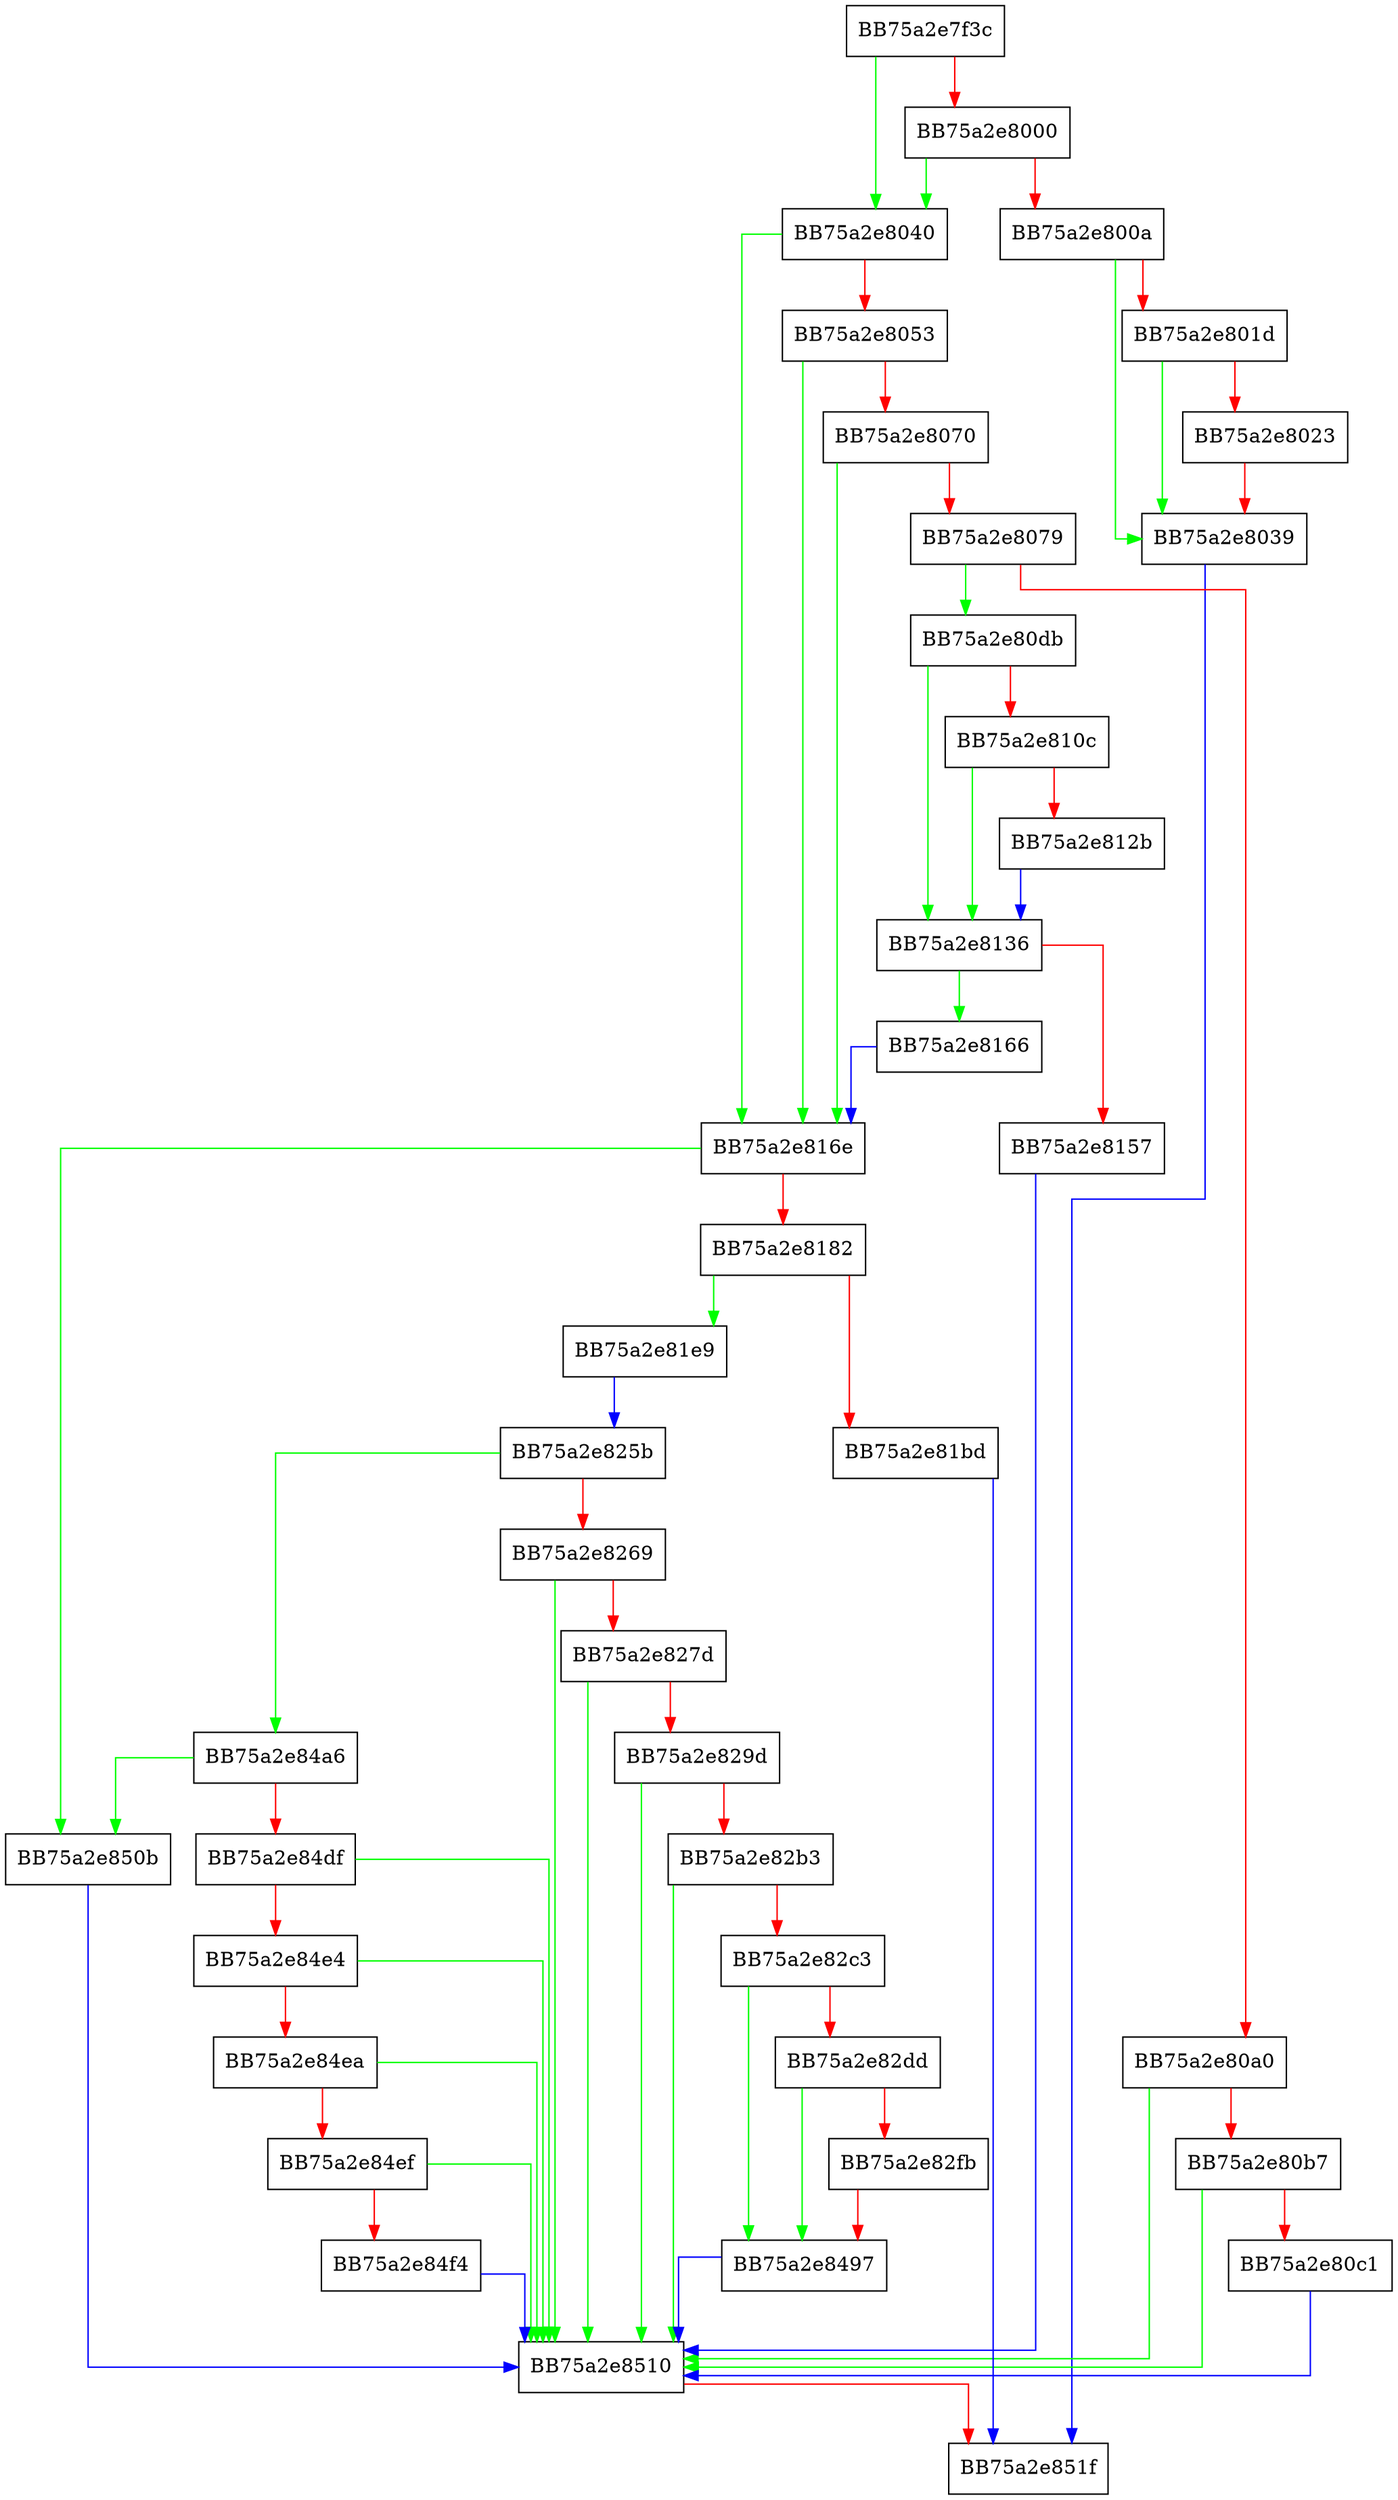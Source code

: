 digraph IsFriendlyFile {
  node [shape="box"];
  graph [splines=ortho];
  BB75a2e7f3c -> BB75a2e8040 [color="green"];
  BB75a2e7f3c -> BB75a2e8000 [color="red"];
  BB75a2e8000 -> BB75a2e8040 [color="green"];
  BB75a2e8000 -> BB75a2e800a [color="red"];
  BB75a2e800a -> BB75a2e8039 [color="green"];
  BB75a2e800a -> BB75a2e801d [color="red"];
  BB75a2e801d -> BB75a2e8039 [color="green"];
  BB75a2e801d -> BB75a2e8023 [color="red"];
  BB75a2e8023 -> BB75a2e8039 [color="red"];
  BB75a2e8039 -> BB75a2e851f [color="blue"];
  BB75a2e8040 -> BB75a2e816e [color="green"];
  BB75a2e8040 -> BB75a2e8053 [color="red"];
  BB75a2e8053 -> BB75a2e816e [color="green"];
  BB75a2e8053 -> BB75a2e8070 [color="red"];
  BB75a2e8070 -> BB75a2e816e [color="green"];
  BB75a2e8070 -> BB75a2e8079 [color="red"];
  BB75a2e8079 -> BB75a2e80db [color="green"];
  BB75a2e8079 -> BB75a2e80a0 [color="red"];
  BB75a2e80a0 -> BB75a2e8510 [color="green"];
  BB75a2e80a0 -> BB75a2e80b7 [color="red"];
  BB75a2e80b7 -> BB75a2e8510 [color="green"];
  BB75a2e80b7 -> BB75a2e80c1 [color="red"];
  BB75a2e80c1 -> BB75a2e8510 [color="blue"];
  BB75a2e80db -> BB75a2e8136 [color="green"];
  BB75a2e80db -> BB75a2e810c [color="red"];
  BB75a2e810c -> BB75a2e8136 [color="green"];
  BB75a2e810c -> BB75a2e812b [color="red"];
  BB75a2e812b -> BB75a2e8136 [color="blue"];
  BB75a2e8136 -> BB75a2e8166 [color="green"];
  BB75a2e8136 -> BB75a2e8157 [color="red"];
  BB75a2e8157 -> BB75a2e8510 [color="blue"];
  BB75a2e8166 -> BB75a2e816e [color="blue"];
  BB75a2e816e -> BB75a2e850b [color="green"];
  BB75a2e816e -> BB75a2e8182 [color="red"];
  BB75a2e8182 -> BB75a2e81e9 [color="green"];
  BB75a2e8182 -> BB75a2e81bd [color="red"];
  BB75a2e81bd -> BB75a2e851f [color="blue"];
  BB75a2e81e9 -> BB75a2e825b [color="blue"];
  BB75a2e825b -> BB75a2e84a6 [color="green"];
  BB75a2e825b -> BB75a2e8269 [color="red"];
  BB75a2e8269 -> BB75a2e8510 [color="green"];
  BB75a2e8269 -> BB75a2e827d [color="red"];
  BB75a2e827d -> BB75a2e8510 [color="green"];
  BB75a2e827d -> BB75a2e829d [color="red"];
  BB75a2e829d -> BB75a2e8510 [color="green"];
  BB75a2e829d -> BB75a2e82b3 [color="red"];
  BB75a2e82b3 -> BB75a2e8510 [color="green"];
  BB75a2e82b3 -> BB75a2e82c3 [color="red"];
  BB75a2e82c3 -> BB75a2e8497 [color="green"];
  BB75a2e82c3 -> BB75a2e82dd [color="red"];
  BB75a2e82dd -> BB75a2e8497 [color="green"];
  BB75a2e82dd -> BB75a2e82fb [color="red"];
  BB75a2e82fb -> BB75a2e8497 [color="red"];
  BB75a2e8497 -> BB75a2e8510 [color="blue"];
  BB75a2e84a6 -> BB75a2e850b [color="green"];
  BB75a2e84a6 -> BB75a2e84df [color="red"];
  BB75a2e84df -> BB75a2e8510 [color="green"];
  BB75a2e84df -> BB75a2e84e4 [color="red"];
  BB75a2e84e4 -> BB75a2e8510 [color="green"];
  BB75a2e84e4 -> BB75a2e84ea [color="red"];
  BB75a2e84ea -> BB75a2e8510 [color="green"];
  BB75a2e84ea -> BB75a2e84ef [color="red"];
  BB75a2e84ef -> BB75a2e8510 [color="green"];
  BB75a2e84ef -> BB75a2e84f4 [color="red"];
  BB75a2e84f4 -> BB75a2e8510 [color="blue"];
  BB75a2e850b -> BB75a2e8510 [color="blue"];
  BB75a2e8510 -> BB75a2e851f [color="red"];
}